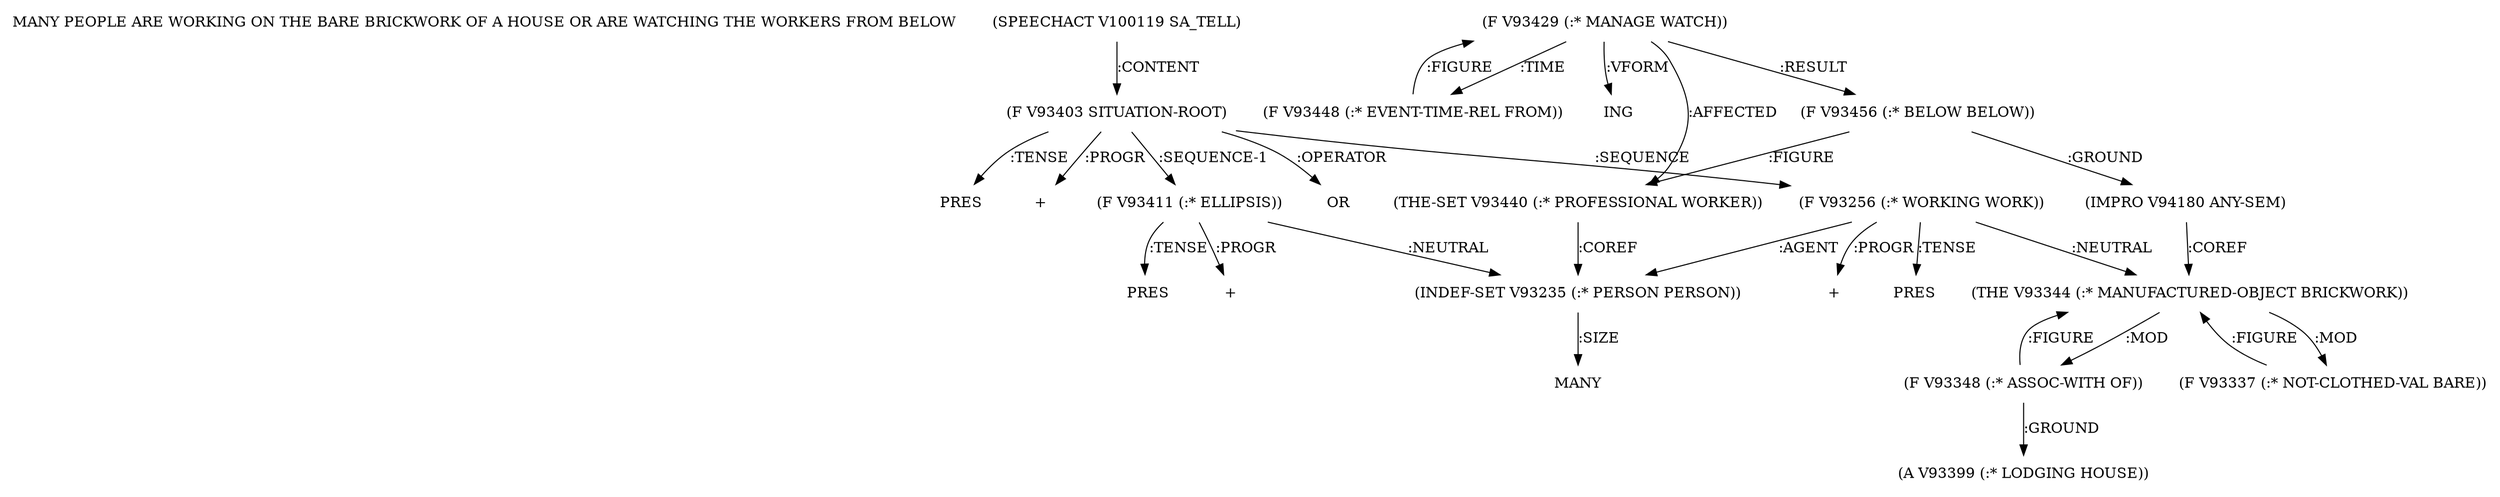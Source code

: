 digraph Terms {
  node [shape=none]
  "MANY PEOPLE ARE WORKING ON THE BARE BRICKWORK OF A HOUSE OR ARE WATCHING THE WORKERS FROM BELOW"
  "V93429" [label="(F V93429 (:* MANAGE WATCH))"]
  "V93429" -> "V93456" [label=":RESULT"]
  "V93429" -> "V93440" [label=":AFFECTED"]
  "V93429" -> "V93448" [label=":TIME"]
  "V93429" -> "NT105084" [label=":VFORM"]
  "NT105084" [label="ING"]
  "V93440" [label="(THE-SET V93440 (:* PROFESSIONAL WORKER))"]
  "V93440" -> "V93235" [label=":COREF"]
  "V93448" [label="(F V93448 (:* EVENT-TIME-REL FROM))"]
  "V93448" -> "V93429" [label=":FIGURE"]
  "V93456" [label="(F V93456 (:* BELOW BELOW))"]
  "V93456" -> "V94180" [label=":GROUND"]
  "V93456" -> "V93440" [label=":FIGURE"]
  "V94180" [label="(IMPRO V94180 ANY-SEM)"]
  "V94180" -> "V93344" [label=":COREF"]
  "V100119" [label="(SPEECHACT V100119 SA_TELL)"]
  "V100119" -> "V93403" [label=":CONTENT"]
  "V93403" [label="(F V93403 SITUATION-ROOT)"]
  "V93403" -> "NT105085" [label=":OPERATOR"]
  "NT105085" [label="OR"]
  "V93403" -> "V93256" [label=":SEQUENCE"]
  "V93403" -> "V93411" [label=":SEQUENCE-1"]
  "V93403" -> "NT105086" [label=":TENSE"]
  "NT105086" [label="PRES"]
  "V93403" -> "NT105087" [label=":PROGR"]
  "NT105087" [label="+"]
  "V93256" [label="(F V93256 (:* WORKING WORK))"]
  "V93256" -> "V93235" [label=":AGENT"]
  "V93256" -> "V93344" [label=":NEUTRAL"]
  "V93256" -> "NT105088" [label=":TENSE"]
  "NT105088" [label="PRES"]
  "V93256" -> "NT105089" [label=":PROGR"]
  "NT105089" [label="+"]
  "V93235" [label="(INDEF-SET V93235 (:* PERSON PERSON))"]
  "V93235" -> "NT105090" [label=":SIZE"]
  "NT105090" [label="MANY"]
  "V93344" [label="(THE V93344 (:* MANUFACTURED-OBJECT BRICKWORK))"]
  "V93344" -> "V93348" [label=":MOD"]
  "V93344" -> "V93337" [label=":MOD"]
  "V93337" [label="(F V93337 (:* NOT-CLOTHED-VAL BARE))"]
  "V93337" -> "V93344" [label=":FIGURE"]
  "V93348" [label="(F V93348 (:* ASSOC-WITH OF))"]
  "V93348" -> "V93399" [label=":GROUND"]
  "V93348" -> "V93344" [label=":FIGURE"]
  "V93399" [label="(A V93399 (:* LODGING HOUSE))"]
  "V93411" [label="(F V93411 (:* ELLIPSIS))"]
  "V93411" -> "V93235" [label=":NEUTRAL"]
  "V93411" -> "NT105091" [label=":TENSE"]
  "NT105091" [label="PRES"]
  "V93411" -> "NT105092" [label=":PROGR"]
  "NT105092" [label="+"]
}
